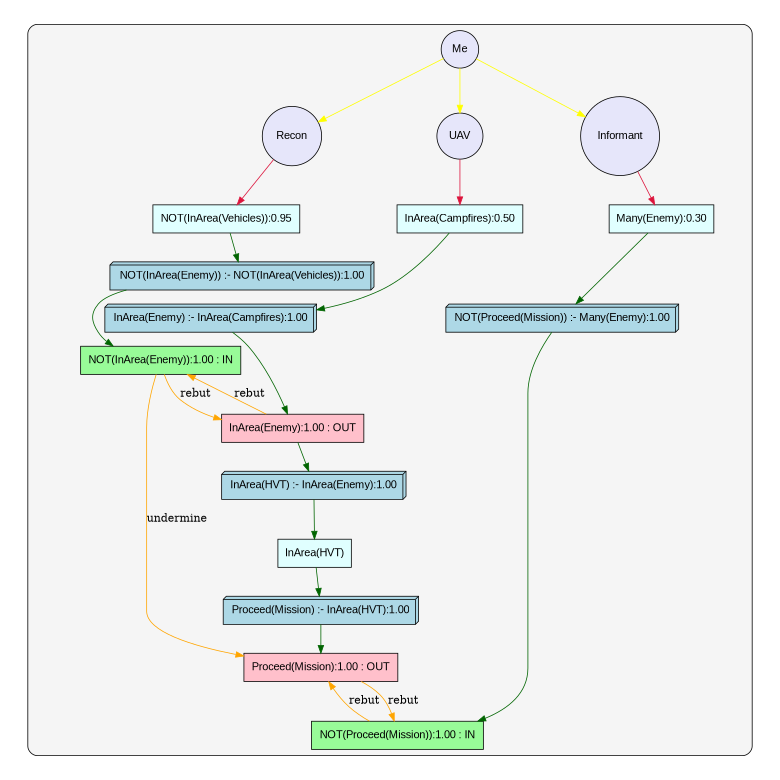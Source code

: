 digraph g {
	graph [_draw_="c 7 -#ffffff C 7 -#ffffff P 4 0 -1 0 1076 1077 1076 1077 -1 ",
		bb="0,0,1076,1076",
		margin=.10,
		overlap=false,
		ratio=fill,
		size="5,5",
		splines=true,
		xdotversion=1.4
	];
	node [label="\N"];
	subgraph cluster_trust_net {
		graph [_draw_="c 7 -#000000 C 7 -#f5f5f5 b 25 26.02 8 26.02 8 1049.98 8 1049.98 8 1055.98 8 1061.98 14 1061.98 20 1061.98 20 1061.98 1056 1061.98 \
1056 1061.98 1062 1055.98 1068 1049.98 1068 1049.98 1068 26.02 1068 26.02 1068 20.02 1068 14.02 1062 14.02 1056 14.02 1056 14.02 \
20 14.02 20 14.02 14 20.02 8 26.02 8 ",
			bb="14.02,8,1062,1068",
			fillcolor=whitesmoke,
			style="filled, rounded"
		];
		node [fillcolor=lavender,
			fontname=arial,
			shape=circle,
			style=filled
		];
		edge [color=blue];
		agent1		 [_draw_="c 7 -#000000 C 7 -#e6e6fa E 521.96 1036 23.29 23.72 ",
			_ldraw_="F 14 5 -arial c 7 -#000000 T 521.96 1030.05 0 19.45 2 -Me ",
			fillcolor=lavender,
			fontname=arial,
			height=0.66273,
			href="javascript:void(0)",
			label=Me,
			onclick="get_id('\L', '\N')",
			pos="521.96,1036",
			shape=circle,
			style=filled,
			width=0.65081];
		agent3		 [_draw_="c 7 -#000000 C 7 -#e6e6fa E 392.96 936 38.01 38.01 ",
			_ldraw_="F 14 5 -arial c 7 -#000000 T 392.96 930.05 0 40.47 5 -Recon ",
			fillcolor=lavender,
			fontname=arial,
			height=1.0557,
			href="javascript:void(0)",
			label=Recon,
			onclick="get_id('\L', '\N')",
			pos="392.96,936",
			shape=circle,
			style=filled,
			width=1.0556];
		agent1 -> agent3		 [_draw_="c 7 -#ffff00 B 4 503.48 1020.96 484.65 1006.66 454.93 984.08 431.04 965.93 ",
			_hdraw_="S 5 -solid c 7 -#ffff00 C 7 -#ffff00 P 3 432.94 962.98 422.86 959.72 428.71 968.56 ",
			color=yellow,
			href="javascript:void(0)",
			onclick="get_id('\L', '\N')",
			pos="e,422.86,959.72 503.48,1021 484.65,1006.7 454.93,984.08 431.04,965.93"];
		agent2		 [_draw_="c 7 -#000000 C 7 -#e6e6fa E 521.96 829 29.17 29.39 ",
			_ldraw_="F 14 5 -arial c 7 -#000000 T 521.96 823.05 0 27.75 3 -UAV ",
			fillcolor=lavender,
			fontname=arial,
			height=0.81788,
			href="javascript:void(0)",
			label=UAV,
			onclick="get_id('\L', '\N')",
			pos="521.96,829",
			shape=circle,
			style=filled,
			width=0.81172];
		agent1 -> agent2		 [_draw_="c 7 -#ffff00 B 4 521.96 1011.88 521.96 977.13 521.96 911.01 521.96 868.79 ",
			_hdraw_="S 5 -solid c 7 -#ffff00 C 7 -#ffff00 P 3 525.46 868.61 521.96 858.61 518.46 868.61 ",
			color=yellow,
			href="javascript:void(0)",
			onclick="get_id('\L', '\N')",
			pos="e,521.96,858.61 521.96,1011.9 521.96,977.13 521.96,911.01 521.96,868.79"];
		agent4		 [_draw_="c 7 -#000000 C 7 -#e6e6fa E 698.96 829 50.36 50.64 ",
			_ldraw_="F 14 5 -arial c 7 -#000000 T 698.96 823.05 0 59.14 9 -Informant ",
			fillcolor=lavender,
			fontname=arial,
			height=1.4047,
			href="javascript:void(0)",
			label=Informant,
			onclick="get_id('\L', '\N')",
			pos="698.96,829",
			shape=circle,
			style=filled,
			width=1.3968];
		agent1 -> agent4		 [_draw_="c 7 -#ffff00 B 4 537.05 1017.52 563.94 986.37 620.96 920.34 659.62 875.56 ",
			_hdraw_="S 5 -solid c 7 -#ffff00 C 7 -#ffff00 P 3 662.49 877.59 666.38 867.73 657.2 873.01 ",
			color=yellow,
			href="javascript:void(0)",
			onclick="get_id('\L', '\N')",
			pos="e,666.38,867.73 537.05,1017.5 563.94,986.37 620.96,920.34 659.62,875.56"];
		fact8		 [_draw_="c 7 -#000000 C 7 -#e0ffff P 4 418.01 760 229.91 760 229.91 724 418.01 724 ",
			_ldraw_="F 14 5 -arial c 7 -#000000 T 323.96 736.05 0 172.73 26 -NOT(InArea(Vehicles)):0.95 ",
			fillcolor=lightcyan,
			fontname=arial,
			height=0.5,
			href="javascript:void(0)",
			label="NOT(InArea(Vehicles)):0.95",
			onclick="get_id('\L', '\N')",
			pos="323.96,742",
			shape=box,
			style=filled,
			width=2.6162];
		agent3 -> fact8		 [_draw_="c 7 -#dc143c B 4 380.3 899.78 366.83 862.31 345.82 803.83 333.62 769.89 ",
			_hdraw_="S 5 -solid c 7 -#dc143c C 7 -#dc143c P 3 336.81 768.42 330.14 760.19 330.22 770.79 ",
			color=crimson,
			href="javascript:void(0)",
			onclick="get_id('\L', '\N')",
			pos="e,330.14,760.19 380.3,899.78 366.83,862.31 345.82,803.83 333.62,769.89"];
		fact6		 [_draw_="c 7 -#000000 C 7 -#e0ffff P 4 601.09 706 440.83 706 440.83 670 601.09 670 ",
			_ldraw_="F 14 5 -arial c 7 -#000000 T 520.96 682.05 0 145.5 22 -InArea(Campfires):0.50 ",
			fillcolor=lightcyan,
			fontname=arial,
			height=0.5,
			href="javascript:void(0)",
			label="InArea(Campfires):0.50",
			onclick="get_id('\L', '\N')",
			pos="520.96,688",
			shape=box,
			style=filled,
			width=2.2327];
		agent2 -> fact6		 [_draw_="c 7 -#dc143c B 4 521.75 799.54 521.58 775.15 521.33 740.27 521.15 716.25 ",
			_hdraw_="S 5 -solid c 7 -#dc143c C 7 -#dc143c P 3 524.65 716.02 521.08 706.05 517.65 716.07 ",
			color=crimson,
			href="javascript:void(0)",
			onclick="get_id('\L', '\N')",
			pos="e,521.08,706.05 521.75,799.54 521.58,775.15 521.33,740.27 521.15,716.25"];
		fact7		 [_draw_="c 7 -#000000 C 7 -#e0ffff P 4 856.16 706 721.76 706 721.76 670 856.16 670 ",
			_ldraw_="F 14 5 -arial c 7 -#000000 T 788.96 682.05 0 118.27 16 -Many(Enemy):0.30 ",
			fillcolor=lightcyan,
			fontname=arial,
			height=0.5,
			href="javascript:void(0)",
			label="Many(Enemy):0.30",
			onclick="get_id('\L', '\N')",
			pos="788.96,688",
			shape=box,
			style=filled,
			width=1.863];
		agent4 -> fact7		 [_draw_="c 7 -#dc143c B 4 725.96 786.3 741.05 762.99 759.37 734.7 772.35 714.65 ",
			_hdraw_="S 5 -solid c 7 -#dc143c C 7 -#dc143c P 3 775.41 716.36 777.91 706.06 769.54 712.55 ",
			color=crimson,
			href="javascript:void(0)",
			onclick="get_id('\L', '\N')",
			pos="e,777.91,706.06 725.96,786.3 741.05,762.99 759.37,734.7 772.35,714.65"];
		rule81		 [_draw_="c 7 -#000000 C 7 -#add8e6 P 6 414.44 598 147.47 598 143.47 594 143.47 562 410.44 562 414.44 566 c 7 -#000000 L 2 410.44 594 143.47 \
594 c 7 -#000000 L 2 410.44 594 410.44 562 c 7 -#000000 L 2 410.44 594 414.44 598 ",
			_ldraw_="F 14 5 -arial c 7 -#000000 T 278.96 574.05 0 255.98 39 -InArea(Enemy) :- InArea(Campfires):1.00 ",
			fillcolor=lightblue,
			fontname=arial,
			height=0.5,
			href="javascript:void(0)",
			label="InArea(Enemy) :- InArea(Campfires):1.00",
			onclick="get_id('\L', '\N')",
			pos="278.96,580",
			shape=box3d,
			style=filled,
			width=3.7637];
		fact6 -> rule81		 [_draw_="c 7 -#006400 B 7 521.34 669.99 520.72 653.67 517.04 629.57 501.96 616 489.2 604.52 459.05 596.8 424.92 591.61 ",
			_hdraw_="S 5 -solid c 7 -#006400 C 7 -#006400 P 3 425.11 588.1 414.71 590.14 424.11 595.03 ",
			color=darkgreen,
			href="javascript:void(0)",
			onclick="get_id('\L', '\N')",
			pos="e,414.71,590.14 521.34,669.99 520.72,653.67 517.04,629.57 501.96,616 489.2,604.52 459.05,596.8 424.92,591.61"];
		rule79		 [_draw_="c 7 -#000000 C 7 -#add8e6 P 6 936.26 598 641.66 598 637.66 594 637.66 562 932.26 562 936.26 566 c 7 -#000000 L 2 932.26 594 637.66 \
594 c 7 -#000000 L 2 932.26 594 932.26 562 c 7 -#000000 L 2 932.26 594 936.26 598 ",
			_ldraw_="F 14 5 -arial c 7 -#000000 T 786.96 574.05 0 282.4 41 -NOT(Proceed(Mission)) :- Many(Enemy):1.00 ",
			fillcolor=lightblue,
			fontname=arial,
			height=0.5,
			href="javascript:void(0)",
			label="NOT(Proceed(Mission)) :- Many(Enemy):1.00",
			onclick="get_id('\L', '\N')",
			pos="786.96,580",
			shape=box3d,
			style=filled,
			width=4.1417];
		fact7 -> rule79		 [_draw_="c 7 -#006400 B 4 788.64 669.97 788.32 653.38 787.84 627.88 787.48 608.43 ",
			_hdraw_="S 5 -solid c 7 -#006400 C 7 -#006400 P 3 790.97 608.27 787.28 598.34 783.97 608.4 ",
			color=darkgreen,
			href="javascript:void(0)",
			onclick="get_id('\L', '\N')",
			pos="e,787.28,598.34 788.64,669.97 788.32,653.38 787.84,627.88 787.48,608.43"];
		rule82		 [_draw_="c 7 -#000000 C 7 -#add8e6 P 6 493.02 652 158.9 652 154.9 648 154.9 616 489.02 616 493.02 620 c 7 -#000000 L 2 489.02 648 154.9 648 \
c 7 -#000000 L 2 489.02 648 489.02 616 c 7 -#000000 L 2 489.02 648 493.02 652 ",
			_ldraw_="F 14 5 -arial c 7 -#000000 T 323.96 628.05 0 322.08 48 -NOT(InArea(Enemy)) :- NOT(InArea(Vehicles)):1.00 ",
			fillcolor=lightblue,
			fontname=arial,
			height=0.5,
			href="javascript:void(0)",
			label="NOT(InArea(Enemy)) :- NOT(InArea(Vehicles)):1.00",
			onclick="get_id('\L', '\N')",
			pos="323.96,634",
			shape=box3d,
			style=filled,
			width=4.695];
		fact8 -> rule82		 [_draw_="c 7 -#006400 B 4 323.96 723.97 323.96 707.38 323.96 681.88 323.96 662.43 ",
			_hdraw_="S 5 -solid c 7 -#006400 C 7 -#006400 P 3 327.46 662.34 323.96 652.34 320.46 662.34 ",
			color=darkgreen,
			href="javascript:void(0)",
			onclick="get_id('\L', '\N')",
			pos="e,323.96,652.34 323.96,723.97 323.96,707.38 323.96,681.88 323.96,662.43"];
		rule78		 [_draw_="c 7 -#000000 C 7 -#add8e6 P 6 568.1 380 335.82 380 331.82 376 331.82 344 564.1 344 568.1 348 c 7 -#000000 L 2 564.1 376 331.82 376 \
c 7 -#000000 L 2 564.1 376 564.1 344 c 7 -#000000 L 2 564.1 376 568.1 380 ",
			_ldraw_="F 14 5 -arial c 7 -#000000 T 449.96 356.05 0 220.19 33 -InArea(HVT) :- InArea(Enemy):1.00 ",
			fillcolor=lightblue,
			fontname=arial,
			height=0.5,
			href="javascript:void(0)",
			label="InArea(HVT) :- InArea(Enemy):1.00",
			onclick="get_id('\L', '\N')",
			pos="449.96,362",
			shape=box3d,
			style=filled,
			width=3.2791];
		inference78		 [_draw_="c 7 -#000000 C 7 -#e0ffff P 4 503.89 290 410.03 290 410.03 254 503.89 254 ",
			_ldraw_="F 14 5 -arial c 7 -#000000 T 456.96 266.05 0 78.57 11 -InArea(HVT) ",
			fillcolor=lightcyan,
			fontname=arial,
			height=0.5,
			href="javascript:void(0)",
			label="InArea(HVT)",
			onclick="get_id('\L', '\N')",
			pos="456.96,272",
			shape=box,
			style=filled,
			width=1.3095];
		rule78 -> inference78		 [_draw_="c 7 -#006400 B 4 451.34 343.61 452.32 331.24 453.67 314.37 454.79 300.22 ",
			_hdraw_="S 5 -solid c 7 -#006400 C 7 -#006400 P 3 458.3 300.3 455.6 290.05 451.32 299.74 ",
			color=darkgreen,
			href="javascript:void(0)",
			onclick="get_id('\L', '\N')",
			pos="e,455.6,290.05 451.34,343.61 452.32,331.24 453.67,314.37 454.79,300.22"];
		rule80		 [_draw_="c 7 -#000000 C 7 -#add8e6 P 6 586.18 216 339.73 216 335.73 212 335.73 180 582.18 180 586.18 184 c 7 -#000000 L 2 582.18 212 335.73 \
212 c 7 -#000000 L 2 582.18 212 582.18 180 c 7 -#000000 L 2 582.18 212 586.18 216 ",
			_ldraw_="F 14 5 -arial c 7 -#000000 T 460.96 192.05 0 234.96 36 -Proceed(Mission) :- InArea(HVT):1.00 ",
			fillcolor=lightblue,
			fontname=arial,
			height=0.5,
			href="javascript:void(0)",
			label="Proceed(Mission) :- InArea(HVT):1.00",
			onclick="get_id('\L', '\N')",
			pos="460.96,198",
			shape=box3d,
			style=filled,
			width=3.4789];
		inference78 -> rule80		 [_draw_="c 7 -#006400 B 4 457.91 253.94 458.36 245.81 458.91 235.88 459.42 226.7 ",
			_hdraw_="S 5 -solid c 7 -#006400 C 7 -#006400 P 3 462.93 226.62 459.99 216.44 455.94 226.23 ",
			color=darkgreen,
			href="javascript:void(0)",
			onclick="get_id('\L', '\N')",
			pos="e,459.99,216.44 457.91,253.94 458.36,245.81 458.91,235.88 459.42,226.7"];
		inference79		 [_draw_="c 7 -#000000 C 7 -#98fb98 P 4 661.91 52 442 52 442 16 661.91 16 ",
			_ldraw_="F 14 5 -arial c 7 -#000000 T 551.96 28.05 0 204.61 31 -NOT(Proceed(Mission)):1.00 : IN ",
			fillcolor=palegreen,
			fontname=arial,
			height=0.5,
			href="javascript:void(0)",
			label="NOT(Proceed(Mission)):1.00 : IN",
			onclick="get_id('\L', '\N')",
			pos="551.96,34",
			shape=box,
			style=filled,
			width=3.0598];
		rule79 -> inference79		 [_draw_="c 7 -#006400 B 10 776.06 561.87 765.14 543.05 749.96 511.56 749.96 482 749.96 482 749.96 482 749.96 123 749.96 81.64 713.44 59.58 \
671.77 47.86 ",
			_hdraw_="S 5 -solid c 7 -#006400 C 7 -#006400 P 3 672.52 44.44 661.96 45.31 670.76 51.22 ",
			color=darkgreen,
			href="javascript:void(0)",
			onclick="get_id('\L', '\N')",
			pos="e,661.96,45.31 776.06,561.87 765.14,543.05 749.96,511.56 749.96,482 749.96,482 749.96,482 749.96,123 749.96,81.645 713.44,59.58 \
671.77,47.864"];
		inference80		 [_draw_="c 7 -#000000 C 7 -#ffc0cb P 4 559.42 142 362.5 142 362.5 106 559.42 106 ",
			_ldraw_="F 14 5 -arial c 7 -#000000 T 460.96 118.05 0 181.28 27 -Proceed(Mission):1.00 : OUT ",
			fillcolor=pink,
			fontname=arial,
			height=0.5,
			href="javascript:void(0)",
			label="Proceed(Mission):1.00 : OUT",
			onclick="get_id('\L', '\N')",
			pos="460.96,124",
			shape=box,
			style=filled,
			width=2.7311];
		inference79 -> inference80		 [_draw_="c 7 -#ffa500 B 7 487.41 52.01 479.22 56.64 471.77 62.52 466.19 70 460.79 77.24 458.75 86.68 458.29 95.59 ",
			_hdraw_="S 5 -solid c 7 -#ffa500 C 7 -#ffa500 P 3 454.79 95.65 458.37 105.63 461.79 95.6 ",
			_ldraw_="F 14 11 -Times-Roman c 7 -#000000 T 481.34 73.4 0 28.77 5 -rebut ",
			color=orange,
			href="javascript:void(0)",
			label=rebut,
			lp="481.34,79",
			onclick="get_id('\L', '\N')",
			pos="e,458.37,105.63 487.41,52.007 479.22,56.638 471.77,62.523 466.19,70 460.79,77.245 458.75,86.684 458.29,95.586"];
		rule80 -> inference80		 [_draw_="c 7 -#006400 B 4 460.96 179.94 460.96 171.81 460.96 161.88 460.96 152.7 ",
			_hdraw_="S 5 -solid c 7 -#006400 C 7 -#006400 P 3 464.46 152.44 460.96 142.44 457.46 152.44 ",
			color=darkgreen,
			href="javascript:void(0)",
			onclick="get_id('\L', '\N')",
			pos="e,460.96,142.44 460.96,179.94 460.96,171.81 460.96,161.88 460.96,152.7"];
		inference80 -> inference79		 [_draw_="c 7 -#ffa500 B 4 478.94 105.61 492.61 92.39 511.6 74.03 526.78 59.35 ",
			_hdraw_="S 5 -solid c 7 -#ffa500 C 7 -#ffa500 P 3 529.57 61.52 534.33 52.05 524.7 56.49 ",
			_ldraw_="F 14 11 -Times-Roman c 7 -#000000 T 529.34 73.4 0 28.77 5 -rebut ",
			color=orange,
			href="javascript:void(0)",
			label=rebut,
			lp="529.34,79",
			onclick="get_id('\L', '\N')",
			pos="e,534.33,52.05 478.94,105.61 492.61,92.391 511.6,74.032 526.78,59.348"];
		inference81		 [_draw_="c 7 -#000000 C 7 -#ffc0cb P 4 502.84 454 321.08 454 321.08 418 502.84 418 ",
			_ldraw_="F 14 5 -arial c 7 -#000000 T 411.96 430.05 0 166.5 24 -InArea(Enemy):1.00 : OUT ",
			fillcolor=pink,
			fontname=arial,
			height=0.5,
			href="javascript:void(0)",
			label="InArea(Enemy):1.00 : OUT",
			onclick="get_id('\L', '\N')",
			pos="411.96,436",
			shape=box,
			style=filled,
			width=2.5313];
		rule81 -> inference81		 [_draw_="c 7 -#006400 B 7 312.95 561.9 339.92 546.62 376.53 521.76 397.96 490 403.08 482.4 406.33 473.02 408.39 464.27 ",
			_hdraw_="S 5 -solid c 7 -#006400 C 7 -#006400 P 3 411.83 464.92 410.31 454.43 404.96 463.58 ",
			color=darkgreen,
			href="javascript:void(0)",
			onclick="get_id('\L', '\N')",
			pos="e,410.31,454.43 312.95,561.9 339.92,546.62 376.53,521.76 397.96,490 403.08,482.4 406.33,473.02 408.39,464.27"];
		inference81 -> rule78		 [_draw_="c 7 -#006400 B 4 420.96 417.94 425.44 409.45 430.95 399.01 435.96 389.51 ",
			_hdraw_="S 5 -solid c 7 -#006400 C 7 -#006400 P 3 439.18 390.92 440.75 380.44 432.99 387.65 ",
			color=darkgreen,
			href="javascript:void(0)",
			onclick="get_id('\L', '\N')",
			pos="e,440.75,380.44 420.96,417.94 425.44,409.45 430.95,399.01 435.96,389.51"];
		inference82		 [_draw_="c 7 -#000000 C 7 -#98fb98 P 4 311.33 544 106.59 544 106.59 508 311.33 508 ",
			_ldraw_="F 14 5 -arial c 7 -#000000 T 208.96 520.05 0 189.83 28 -NOT(InArea(Enemy)):1.00 : IN ",
			fillcolor=palegreen,
			fontname=arial,
			height=0.5,
			href="javascript:void(0)",
			label="NOT(InArea(Enemy)):1.00 : IN",
			onclick="get_id('\L', '\N')",
			pos="208.96,526",
			shape=box,
			style=filled,
			width=2.846];
		inference81 -> inference82		 [_draw_="c 7 -#ffa500 B 7 390.91 454.08 375.82 465.61 354.6 480.41 333.96 490 321.62 495.73 308.16 500.7 294.78 504.96 ",
			_hdraw_="S 5 -solid c 7 -#ffa500 C 7 -#ffa500 P 3 293.61 501.66 285.07 507.93 295.66 508.35 ",
			_ldraw_="F 14 11 -Times-Roman c 7 -#000000 T 380.34 475.4 0 28.77 5 -rebut ",
			color=orange,
			href="javascript:void(0)",
			label=rebut,
			lp="380.34,481",
			onclick="get_id('\L', '\N')",
			pos="e,285.07,507.93 390.91,454.08 375.82,465.61 354.6,480.41 333.96,490 321.62,495.73 308.16,500.7 294.78,504.96"];
		rule82 -> inference82		 [_draw_="c 7 -#006400 B 10 169.97 615.99 153.34 611.36 140.18 605.48 133.96 598 123.72 585.7 125.36 575.5 133.96 562 136.83 557.49 140.44 \
553.56 144.53 550.13 ",
			_hdraw_="S 5 -solid c 7 -#006400 C 7 -#006400 P 3 146.82 552.79 152.9 544.12 142.73 547.11 ",
			color=darkgreen,
			href="javascript:void(0)",
			onclick="get_id('\L', '\N')",
			pos="e,152.9,544.12 169.97,615.99 153.34,611.36 140.18,605.48 133.96,598 123.72,585.7 125.36,575.5 133.96,562 136.83,557.49 140.44,553.56 \
144.53,550.13"];
		inference82 -> inference80		 [_draw_="c 7 -#ffa500 B 10 208.96 507.8 208.96 490.06 208.96 461.6 208.96 437 208.96 437 208.96 437 208.96 197 208.96 165.18 284.19 146.64 \
352.44 136.36 ",
			_hdraw_="S 5 -solid c 7 -#ffa500 C 7 -#ffa500 P 3 353.05 139.81 362.45 134.91 352.05 132.88 ",
			_ldraw_="F 14 11 -Times-Roman c 7 -#000000 T 238.89 311.4 0 59.87 9 -undermine ",
			color=orange,
			href="javascript:void(0)",
			label=undermine,
			lp="238.89,317",
			onclick="get_id('\L', '\N')",
			pos="e,362.45,134.91 208.96,507.8 208.96,490.06 208.96,461.6 208.96,437 208.96,437 208.96,437 208.96,197 208.96,165.18 284.19,146.64 \
352.44,136.36"];
		inference82 -> inference81		 [_draw_="c 7 -#ffa500 B 7 236.89 507.8 255.73 496.65 281.4 482.34 305.19 472 317.38 466.7 330.64 461.74 343.55 457.32 ",
			_hdraw_="S 5 -solid c 7 -#ffa500 C 7 -#ffa500 P 3 344.95 460.54 353.32 454.05 342.72 453.91 ",
			_ldraw_="F 14 11 -Times-Roman c 7 -#000000 T 320.34 475.4 0 28.77 5 -rebut ",
			color=orange,
			href="javascript:void(0)",
			label=rebut,
			lp="320.34,481",
			onclick="get_id('\L', '\N')",
			pos="e,353.32,454.05 236.89,507.8 255.73,496.65 281.4,482.34 305.19,472 317.38,466.7 330.64,461.74 343.55,457.32"];
	}
}

